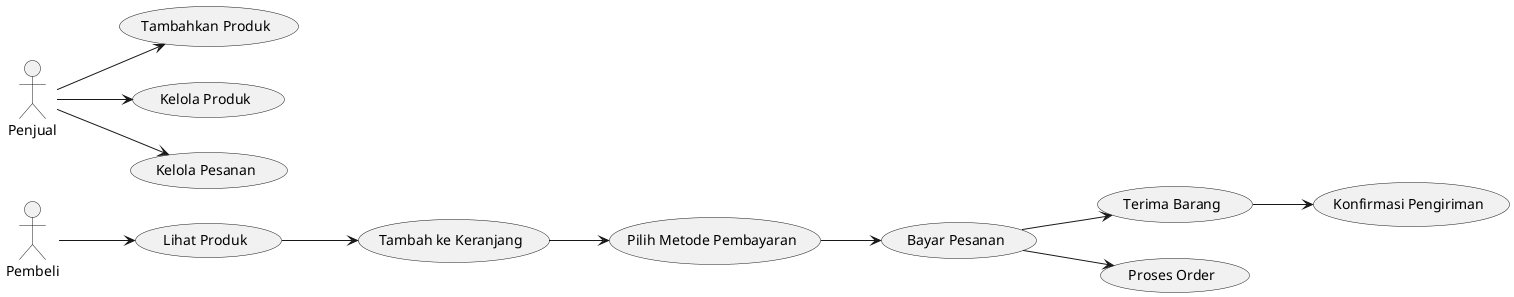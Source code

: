 @startuml
left to right direction

actor Pembeli
actor Penjual

Pembeli --> (Lihat Produk)
(Lihat Produk)--> (Tambah ke Keranjang)
(Tambah ke Keranjang) --> (Pilih Metode Pembayaran)
(Pilih Metode Pembayaran)--> (Bayar Pesanan)
(Bayar Pesanan)--> (Terima Barang)

Penjual --> (Tambahkan Produk)
Penjual --> (Kelola Produk)
Penjual --> (Kelola Pesanan)

(Terima Barang) --> (Konfirmasi Pengiriman)
(Bayar Pesanan) --> (Proses Order)

@enduml
